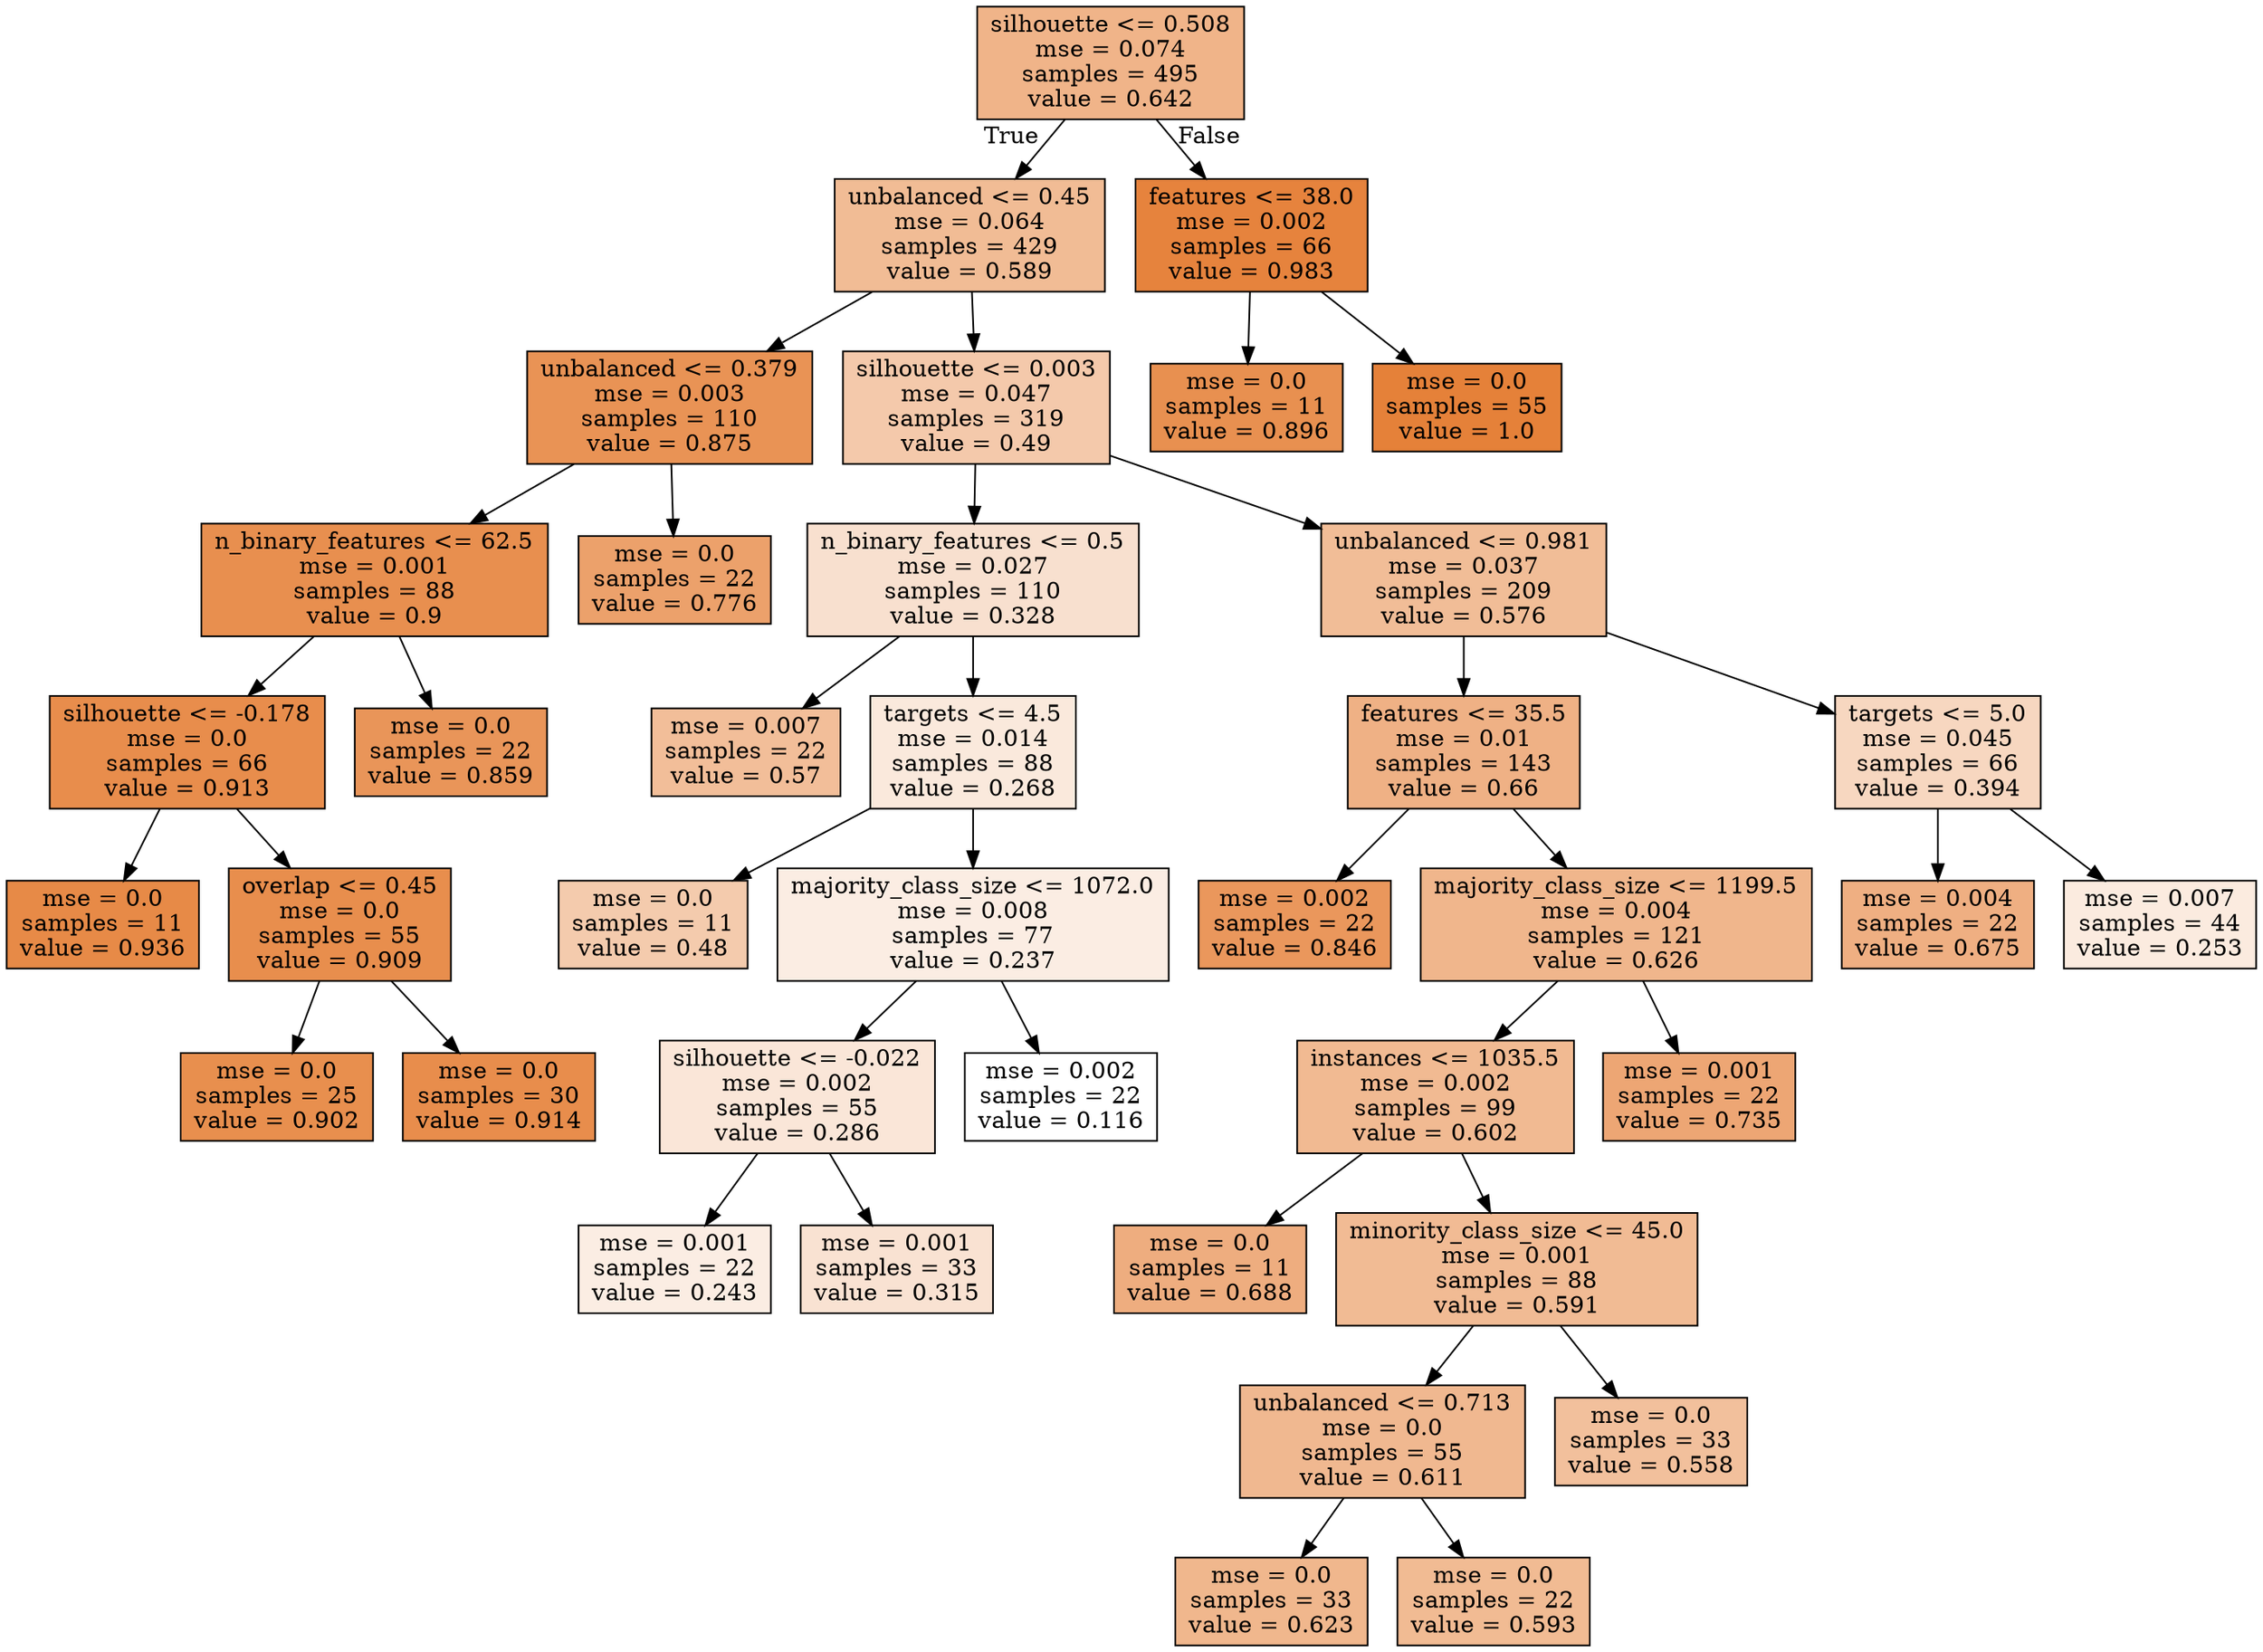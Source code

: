 digraph Tree {
node [shape=box, style="filled", color="black"] ;
0 [label="silhouette <= 0.508\nmse = 0.074\nsamples = 495\nvalue = 0.642", fillcolor="#e5813998"] ;
1 [label="unbalanced <= 0.45\nmse = 0.064\nsamples = 429\nvalue = 0.589", fillcolor="#e5813988"] ;
0 -> 1 [labeldistance=2.5, labelangle=45, headlabel="True"] ;
2 [label="unbalanced <= 0.379\nmse = 0.003\nsamples = 110\nvalue = 0.875", fillcolor="#e58139db"] ;
1 -> 2 ;
3 [label="n_binary_features <= 62.5\nmse = 0.001\nsamples = 88\nvalue = 0.9", fillcolor="#e58139e2"] ;
2 -> 3 ;
4 [label="silhouette <= -0.178\nmse = 0.0\nsamples = 66\nvalue = 0.913", fillcolor="#e58139e6"] ;
3 -> 4 ;
5 [label="mse = 0.0\nsamples = 11\nvalue = 0.936", fillcolor="#e58139ed"] ;
4 -> 5 ;
6 [label="overlap <= 0.45\nmse = 0.0\nsamples = 55\nvalue = 0.909", fillcolor="#e58139e5"] ;
4 -> 6 ;
7 [label="mse = 0.0\nsamples = 25\nvalue = 0.902", fillcolor="#e58139e3"] ;
6 -> 7 ;
8 [label="mse = 0.0\nsamples = 30\nvalue = 0.914", fillcolor="#e58139e6"] ;
6 -> 8 ;
9 [label="mse = 0.0\nsamples = 22\nvalue = 0.859", fillcolor="#e58139d6"] ;
3 -> 9 ;
10 [label="mse = 0.0\nsamples = 22\nvalue = 0.776", fillcolor="#e58139be"] ;
2 -> 10 ;
11 [label="silhouette <= 0.003\nmse = 0.047\nsamples = 319\nvalue = 0.49", fillcolor="#e581396c"] ;
1 -> 11 ;
12 [label="n_binary_features <= 0.5\nmse = 0.027\nsamples = 110\nvalue = 0.328", fillcolor="#e581393d"] ;
11 -> 12 ;
13 [label="mse = 0.007\nsamples = 22\nvalue = 0.57", fillcolor="#e5813983"] ;
12 -> 13 ;
14 [label="targets <= 4.5\nmse = 0.014\nsamples = 88\nvalue = 0.268", fillcolor="#e581392c"] ;
12 -> 14 ;
15 [label="mse = 0.0\nsamples = 11\nvalue = 0.48", fillcolor="#e5813969"] ;
14 -> 15 ;
16 [label="majority_class_size <= 1072.0\nmse = 0.008\nsamples = 77\nvalue = 0.237", fillcolor="#e5813923"] ;
14 -> 16 ;
17 [label="silhouette <= -0.022\nmse = 0.002\nsamples = 55\nvalue = 0.286", fillcolor="#e5813931"] ;
16 -> 17 ;
18 [label="mse = 0.001\nsamples = 22\nvalue = 0.243", fillcolor="#e5813924"] ;
17 -> 18 ;
19 [label="mse = 0.001\nsamples = 33\nvalue = 0.315", fillcolor="#e5813939"] ;
17 -> 19 ;
20 [label="mse = 0.002\nsamples = 22\nvalue = 0.116", fillcolor="#e5813900"] ;
16 -> 20 ;
21 [label="unbalanced <= 0.981\nmse = 0.037\nsamples = 209\nvalue = 0.576", fillcolor="#e5813985"] ;
11 -> 21 ;
22 [label="features <= 35.5\nmse = 0.01\nsamples = 143\nvalue = 0.66", fillcolor="#e581399d"] ;
21 -> 22 ;
23 [label="mse = 0.002\nsamples = 22\nvalue = 0.846", fillcolor="#e58139d2"] ;
22 -> 23 ;
24 [label="majority_class_size <= 1199.5\nmse = 0.004\nsamples = 121\nvalue = 0.626", fillcolor="#e5813993"] ;
22 -> 24 ;
25 [label="instances <= 1035.5\nmse = 0.002\nsamples = 99\nvalue = 0.602", fillcolor="#e581398c"] ;
24 -> 25 ;
26 [label="mse = 0.0\nsamples = 11\nvalue = 0.688", fillcolor="#e58139a5"] ;
25 -> 26 ;
27 [label="minority_class_size <= 45.0\nmse = 0.001\nsamples = 88\nvalue = 0.591", fillcolor="#e5813989"] ;
25 -> 27 ;
28 [label="unbalanced <= 0.713\nmse = 0.0\nsamples = 55\nvalue = 0.611", fillcolor="#e581398f"] ;
27 -> 28 ;
29 [label="mse = 0.0\nsamples = 33\nvalue = 0.623", fillcolor="#e5813992"] ;
28 -> 29 ;
30 [label="mse = 0.0\nsamples = 22\nvalue = 0.593", fillcolor="#e581398a"] ;
28 -> 30 ;
31 [label="mse = 0.0\nsamples = 33\nvalue = 0.558", fillcolor="#e581397f"] ;
27 -> 31 ;
32 [label="mse = 0.001\nsamples = 22\nvalue = 0.735", fillcolor="#e58139b3"] ;
24 -> 32 ;
33 [label="targets <= 5.0\nmse = 0.045\nsamples = 66\nvalue = 0.394", fillcolor="#e5813950"] ;
21 -> 33 ;
34 [label="mse = 0.004\nsamples = 22\nvalue = 0.675", fillcolor="#e58139a1"] ;
33 -> 34 ;
35 [label="mse = 0.007\nsamples = 44\nvalue = 0.253", fillcolor="#e5813928"] ;
33 -> 35 ;
36 [label="features <= 38.0\nmse = 0.002\nsamples = 66\nvalue = 0.983", fillcolor="#e58139fa"] ;
0 -> 36 [labeldistance=2.5, labelangle=-45, headlabel="False"] ;
37 [label="mse = 0.0\nsamples = 11\nvalue = 0.896", fillcolor="#e58139e1"] ;
36 -> 37 ;
38 [label="mse = 0.0\nsamples = 55\nvalue = 1.0", fillcolor="#e58139ff"] ;
36 -> 38 ;
}